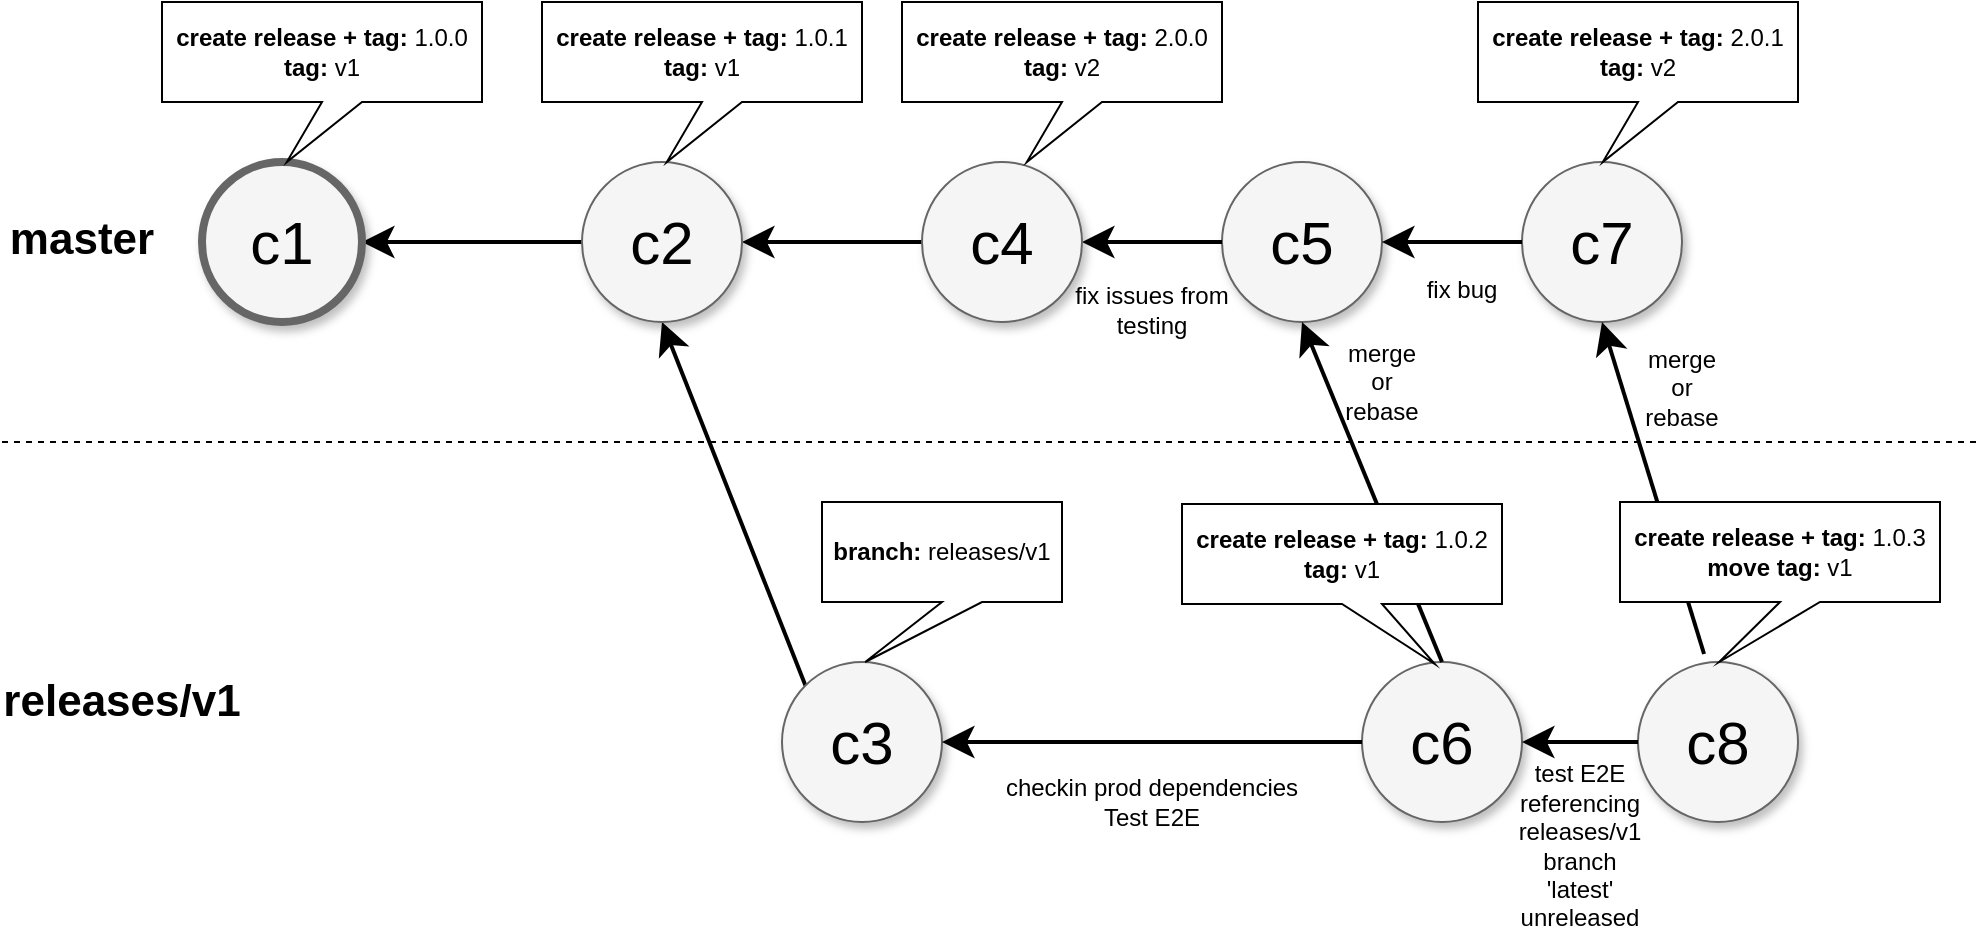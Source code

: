 <mxfile version="12.3.8" type="device" pages="1"><diagram name="Page-1" id="ff44883e-f642-bcb2-894b-16b3d25a3f0b"><mxGraphModel dx="1056" dy="568" grid="1" gridSize="10" guides="1" tooltips="1" connect="1" arrows="1" fold="1" page="1" pageScale="1.5" pageWidth="1169" pageHeight="826" background="#ffffff" math="0" shadow="0"><root><mxCell id="0" style=";html=1;"/><mxCell id="1" style=";html=1;" parent="0"/><mxCell id="f0bcc99304e6f5a-9" style="edgeStyle=none;curved=1;html=1;startSize=10;endArrow=classic;endFill=1;endSize=10;strokeColor=#000000;strokeWidth=2;fontSize=12;entryX=1;entryY=0.5;entryDx=0;entryDy=0;exitX=0;exitY=0.5;exitDx=0;exitDy=0;" parent="1" source="f0bcc99304e6f5a-2" target="f0bcc99304e6f5a-1" edge="1"><mxGeometry relative="1" as="geometry"><mxPoint x="410" y="770" as="sourcePoint"/></mxGeometry></mxCell><mxCell id="f0bcc99304e6f5a-16" style="edgeStyle=none;curved=1;html=1;startSize=10;endFill=1;endSize=10;strokeWidth=2;fontSize=12;exitX=0;exitY=0;exitDx=0;exitDy=0;entryX=0.5;entryY=1;entryDx=0;entryDy=0;" parent="1" source="f0bcc99304e6f5a-3" target="f0bcc99304e6f5a-2" edge="1"><mxGeometry relative="1" as="geometry"><mxPoint x="310" y="870" as="targetPoint"/></mxGeometry></mxCell><mxCell id="f0bcc99304e6f5a-1" value="c1" style="ellipse;whiteSpace=wrap;html=1;rounded=0;shadow=1;strokeColor=#666666;strokeWidth=4;fontSize=30;align=center;fillColor=#f5f5f5;" parent="1" vertex="1"><mxGeometry x="280" y="570" width="80" height="80" as="geometry"/></mxCell><mxCell id="f0bcc99304e6f5a-10" style="edgeStyle=none;curved=1;html=1;startSize=10;endFill=1;endSize=10;strokeWidth=2;fontSize=12;exitX=0;exitY=0.5;exitDx=0;exitDy=0;entryX=1;entryY=0.5;entryDx=0;entryDy=0;" parent="1" source="f0bcc99304e6f5a-6" target="f0bcc99304e6f5a-2" edge="1"><mxGeometry relative="1" as="geometry"><mxPoint x="590" y="530" as="targetPoint"/></mxGeometry></mxCell><mxCell id="f0bcc99304e6f5a-2" value="c2" style="ellipse;whiteSpace=wrap;html=1;rounded=0;shadow=1;strokeColor=#666666;strokeWidth=1;fontSize=30;align=center;fillColor=#f5f5f5;" parent="1" vertex="1"><mxGeometry x="470" y="570" width="80" height="80" as="geometry"/></mxCell><mxCell id="f0bcc99304e6f5a-3" value="c3" style="ellipse;whiteSpace=wrap;html=1;rounded=0;shadow=1;strokeColor=#666666;strokeWidth=1;fontSize=30;align=center;fillColor=#f5f5f5;" parent="1" vertex="1"><mxGeometry x="570" y="820" width="80" height="80" as="geometry"/></mxCell><mxCell id="f0bcc99304e6f5a-4" value="c5" style="ellipse;whiteSpace=wrap;html=1;rounded=0;shadow=1;strokeColor=#666666;strokeWidth=1;fontSize=30;align=center;fillColor=#f5f5f5;" parent="1" vertex="1"><mxGeometry x="790" y="570" width="80" height="80" as="geometry"/></mxCell><mxCell id="f0bcc99304e6f5a-14" style="edgeStyle=none;curved=1;html=1;startSize=10;endFill=1;endSize=10;strokeWidth=2;fontSize=12;exitX=0;exitY=0.5;exitDx=0;exitDy=0;entryX=1;entryY=0.5;entryDx=0;entryDy=0;" parent="1" source="f0bcc99304e6f5a-4" target="f0bcc99304e6f5a-6" edge="1"><mxGeometry relative="1" as="geometry"><mxPoint x="730" y="530" as="targetPoint"/></mxGeometry></mxCell><mxCell id="f0bcc99304e6f5a-6" value="c4" style="ellipse;whiteSpace=wrap;html=1;rounded=0;shadow=1;strokeColor=#666666;strokeWidth=1;fontSize=30;align=center;fillColor=#f5f5f5;" parent="1" vertex="1"><mxGeometry x="640" y="570" width="80" height="80" as="geometry"/></mxCell><mxCell id="g_rDVRQgEvpVTLsoLcC--1" value="&lt;b&gt;branch:&lt;/b&gt;&amp;nbsp;releases/v1" style="shape=callout;whiteSpace=wrap;html=1;perimeter=calloutPerimeter;position2=0.18;" parent="1" vertex="1"><mxGeometry x="590" y="740" width="120" height="80" as="geometry"/></mxCell><mxCell id="g_rDVRQgEvpVTLsoLcC--2" value="checkin prod dependencies&lt;br&gt;Test E2E" style="text;html=1;strokeColor=none;fillColor=none;align=center;verticalAlign=middle;whiteSpace=wrap;rounded=0;" parent="1" vertex="1"><mxGeometry x="665" y="880" width="180" height="20" as="geometry"/></mxCell><mxCell id="g_rDVRQgEvpVTLsoLcC--3" value="c6" style="ellipse;whiteSpace=wrap;html=1;rounded=0;shadow=1;strokeColor=#666666;strokeWidth=1;fontSize=30;align=center;fillColor=#f5f5f5;" parent="1" vertex="1"><mxGeometry x="860" y="820" width="80" height="80" as="geometry"/></mxCell><mxCell id="g_rDVRQgEvpVTLsoLcC--4" style="edgeStyle=none;curved=1;html=1;startSize=10;endFill=1;endSize=10;strokeWidth=2;fontSize=12;exitX=0;exitY=0.5;exitDx=0;exitDy=0;entryX=1;entryY=0.5;entryDx=0;entryDy=0;" parent="1" source="g_rDVRQgEvpVTLsoLcC--3" target="f0bcc99304e6f5a-3" edge="1"><mxGeometry relative="1" as="geometry"><mxPoint x="591.716" y="841.716" as="sourcePoint"/><mxPoint x="520" y="660" as="targetPoint"/></mxGeometry></mxCell><mxCell id="g_rDVRQgEvpVTLsoLcC--5" value="fix issues from testing" style="text;html=1;strokeColor=none;fillColor=none;align=center;verticalAlign=middle;whiteSpace=wrap;rounded=0;" parent="1" vertex="1"><mxGeometry x="705" y="634" width="100" height="20" as="geometry"/></mxCell><mxCell id="g_rDVRQgEvpVTLsoLcC--6" style="edgeStyle=none;curved=1;html=1;startSize=10;endFill=1;endSize=10;strokeWidth=2;fontSize=12;exitX=0.5;exitY=0;exitDx=0;exitDy=0;entryX=0.5;entryY=1;entryDx=0;entryDy=0;" parent="1" source="g_rDVRQgEvpVTLsoLcC--3" target="f0bcc99304e6f5a-4" edge="1"><mxGeometry relative="1" as="geometry"><mxPoint x="870" y="870" as="sourcePoint"/><mxPoint x="660" y="870" as="targetPoint"/></mxGeometry></mxCell><mxCell id="g_rDVRQgEvpVTLsoLcC--7" value="merge or rebase" style="text;html=1;strokeColor=none;fillColor=none;align=center;verticalAlign=middle;whiteSpace=wrap;rounded=0;" parent="1" vertex="1"><mxGeometry x="850" y="670" width="40" height="20" as="geometry"/></mxCell><mxCell id="g_rDVRQgEvpVTLsoLcC--8" value="&lt;b&gt;create release + tag:&lt;/b&gt; 1.0.2&lt;br&gt;&lt;b&gt;tag:&lt;/b&gt; v1" style="shape=callout;whiteSpace=wrap;html=1;perimeter=calloutPerimeter;position2=0.79;" parent="1" vertex="1"><mxGeometry x="770" y="741" width="160" height="80" as="geometry"/></mxCell><mxCell id="g_rDVRQgEvpVTLsoLcC--10" value="c7" style="ellipse;whiteSpace=wrap;html=1;rounded=0;shadow=1;strokeColor=#666666;strokeWidth=1;fontSize=30;align=center;fillColor=#f5f5f5;" parent="1" vertex="1"><mxGeometry x="940" y="570" width="80" height="80" as="geometry"/></mxCell><mxCell id="g_rDVRQgEvpVTLsoLcC--11" style="edgeStyle=none;curved=1;html=1;startSize=10;endFill=1;endSize=10;strokeWidth=2;fontSize=12;exitX=0;exitY=0.5;exitDx=0;exitDy=0;" parent="1" source="g_rDVRQgEvpVTLsoLcC--10" edge="1"><mxGeometry relative="1" as="geometry"><mxPoint x="800" y="620" as="sourcePoint"/><mxPoint x="870" y="610" as="targetPoint"/></mxGeometry></mxCell><mxCell id="g_rDVRQgEvpVTLsoLcC--12" value="c8" style="ellipse;whiteSpace=wrap;html=1;rounded=0;shadow=1;strokeColor=#666666;strokeWidth=1;fontSize=30;align=center;fillColor=#f5f5f5;" parent="1" vertex="1"><mxGeometry x="998" y="820" width="80" height="80" as="geometry"/></mxCell><mxCell id="g_rDVRQgEvpVTLsoLcC--13" style="edgeStyle=none;curved=1;html=1;startSize=10;endFill=1;endSize=10;strokeWidth=2;fontSize=12;exitX=0;exitY=0.5;exitDx=0;exitDy=0;entryX=1;entryY=0.5;entryDx=0;entryDy=0;" parent="1" source="g_rDVRQgEvpVTLsoLcC--12" target="g_rDVRQgEvpVTLsoLcC--3" edge="1"><mxGeometry relative="1" as="geometry"><mxPoint x="870" y="870" as="sourcePoint"/><mxPoint x="660" y="870" as="targetPoint"/></mxGeometry></mxCell><mxCell id="g_rDVRQgEvpVTLsoLcC--14" style="edgeStyle=none;curved=1;html=1;startSize=10;endFill=1;endSize=10;strokeWidth=2;fontSize=12;exitX=0.413;exitY=-0.05;exitDx=0;exitDy=0;entryX=0.5;entryY=1;entryDx=0;entryDy=0;exitPerimeter=0;" parent="1" source="g_rDVRQgEvpVTLsoLcC--12" target="g_rDVRQgEvpVTLsoLcC--10" edge="1"><mxGeometry relative="1" as="geometry"><mxPoint x="910" y="830" as="sourcePoint"/><mxPoint x="840" y="660" as="targetPoint"/></mxGeometry></mxCell><mxCell id="g_rDVRQgEvpVTLsoLcC--15" value="merge or rebase" style="text;html=1;strokeColor=none;fillColor=none;align=center;verticalAlign=middle;whiteSpace=wrap;rounded=0;" parent="1" vertex="1"><mxGeometry x="1000" y="673" width="40" height="20" as="geometry"/></mxCell><mxCell id="g_rDVRQgEvpVTLsoLcC--16" value="fix bug" style="text;html=1;strokeColor=none;fillColor=none;align=center;verticalAlign=middle;whiteSpace=wrap;rounded=0;" parent="1" vertex="1"><mxGeometry x="890" y="624" width="40" height="20" as="geometry"/></mxCell><mxCell id="g_rDVRQgEvpVTLsoLcC--17" value="test E2E referencing releases/v1 branch 'latest' unreleased" style="text;html=1;strokeColor=none;fillColor=none;align=center;verticalAlign=middle;whiteSpace=wrap;rounded=0;" parent="1" vertex="1"><mxGeometry x="949" y="902" width="40" height="20" as="geometry"/></mxCell><mxCell id="g_rDVRQgEvpVTLsoLcC--18" value="&lt;b&gt;create release + tag:&lt;/b&gt; 1.0.3&lt;br&gt;&lt;b&gt;move tag:&lt;/b&gt; v1" style="shape=callout;whiteSpace=wrap;html=1;perimeter=calloutPerimeter;position2=0.31;" parent="1" vertex="1"><mxGeometry x="989" y="740" width="160" height="80" as="geometry"/></mxCell><mxCell id="g_rDVRQgEvpVTLsoLcC--19" value="master" style="text;html=1;strokeColor=none;fillColor=none;align=center;verticalAlign=middle;whiteSpace=wrap;rounded=0;fontStyle=1;fontSize=22;" parent="1" vertex="1"><mxGeometry x="190" y="599" width="60" height="20" as="geometry"/></mxCell><mxCell id="g_rDVRQgEvpVTLsoLcC--20" value="releases/v1" style="text;html=1;strokeColor=none;fillColor=none;align=center;verticalAlign=middle;whiteSpace=wrap;rounded=0;fontStyle=1;fontSize=22;" parent="1" vertex="1"><mxGeometry x="180" y="830" width="120" height="20" as="geometry"/></mxCell><mxCell id="g_rDVRQgEvpVTLsoLcC--21" value="" style="endArrow=none;dashed=1;html=1;fontSize=22;" parent="1" edge="1"><mxGeometry width="50" height="50" relative="1" as="geometry"><mxPoint x="180" y="710" as="sourcePoint"/><mxPoint x="1170" y="710" as="targetPoint"/></mxGeometry></mxCell><mxCell id="95yrAyCjuaMRlozGYDW8-1" value="&lt;b&gt;create release + tag:&lt;/b&gt; 1.0.1&lt;br&gt;&lt;b&gt;tag:&lt;/b&gt; v1" style="shape=callout;whiteSpace=wrap;html=1;perimeter=calloutPerimeter;position2=0.39;" vertex="1" parent="1"><mxGeometry x="450" y="490" width="160" height="80" as="geometry"/></mxCell><mxCell id="95yrAyCjuaMRlozGYDW8-2" value="&lt;b&gt;create release + tag:&lt;/b&gt; 1.0.0&lt;br&gt;&lt;b&gt;tag:&lt;/b&gt; v1" style="shape=callout;whiteSpace=wrap;html=1;perimeter=calloutPerimeter;position2=0.39;" vertex="1" parent="1"><mxGeometry x="260" y="490" width="160" height="80" as="geometry"/></mxCell><mxCell id="95yrAyCjuaMRlozGYDW8-3" value="&lt;b&gt;create release + tag:&lt;/b&gt;&amp;nbsp;2.0.0&lt;br&gt;&lt;b&gt;tag:&lt;/b&gt; v2" style="shape=callout;whiteSpace=wrap;html=1;perimeter=calloutPerimeter;position2=0.39;" vertex="1" parent="1"><mxGeometry x="630" y="490" width="160" height="80" as="geometry"/></mxCell><mxCell id="95yrAyCjuaMRlozGYDW8-4" value="&lt;b&gt;create release + tag:&lt;/b&gt;&amp;nbsp;2.0.1&lt;br&gt;&lt;b&gt;tag:&lt;/b&gt; v2" style="shape=callout;whiteSpace=wrap;html=1;perimeter=calloutPerimeter;position2=0.39;" vertex="1" parent="1"><mxGeometry x="918" y="490" width="160" height="80" as="geometry"/></mxCell></root></mxGraphModel></diagram></mxfile>